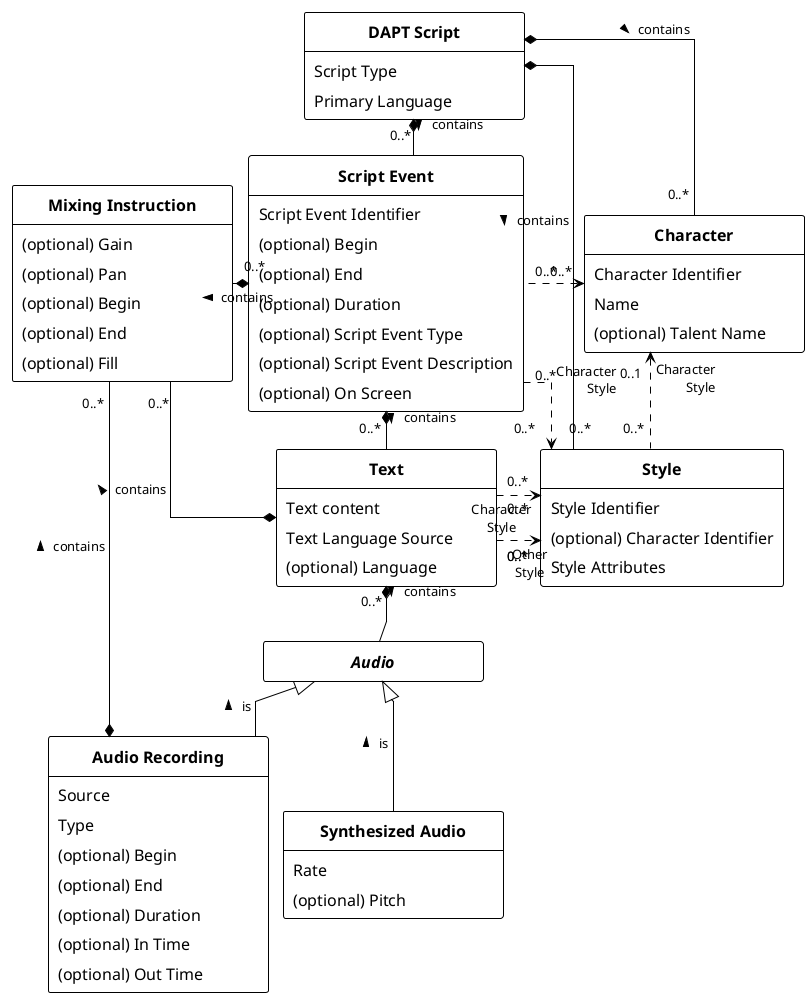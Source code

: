 @startuml class-diagram
!theme plain
!pragma ratio 1.3
skinparam groupInheritance 2
skinparam linetype ortho
skinparam DefaultFontName sans-serif
skinparam DefaultFontSize 16
skinparam ArrowFontSize 13
skinparam ArrowMessageAlignment direction
skinparam Padding 4
skinparam Nodesep 15
skinparam Ranksep 20
skinparam MinClassWidth 220

together {
    Class DAPTScript as "**DAPT Script**" [[#dapt-script]] {
        Script Type [[[#script-type]]]
        Primary Language [[[#primary-language]]]
    }

    Class ScriptEvent as "**Script Event**" [[#script-event]] {
        Script Event Identifier [[[#dfn-script-event-identifier]]]
        {field} (optional) Begin [[[#dfn-begin]]]
        {field} (optional) End [[[#dfn-end]]]
        {field} (optional) Duration [[[#dfn-duration]]]
        {field} (optional) Script Event Type [[[#dfn-script-event-type]]]
        {field} (optional) Script Event Description [[[#dfn-script-event-description]]]
        {field} (optional) On Screen [[[#on-screen]]]
    }

    Class Text as "**Text**" [[#text]] {
        Text content [[[#dfn-text]]]
        Text Language Source [[[#text-language-source]]]
        {field} (optional) Language
        ' {field} (optional) Inline Style Attributes
    }
}

Class Character as "**Character**" [[#character]] {
    Character Identifier [[[#dfn-character-identifier]]]
    Name [[[#dfn-character-name]]]
    {field} (optional) Talent Name [[[#dfn-character-talent-name]]]
}

Class Style as "**Style**" {
    Style Identifier
    {field} (optional) Character Identifier [[[#dfn-character-identifier]]]
    Style Attributes
}

together {
    abstract Class Audio as "**Audio**" [[#dfn-audio]] {
    }

    Class SynthesizedAudio as "**Synthesized Audio**" [[#dfn-synthesized-audio]] {
        Rate [[[#dfn-rate]]]
        {field} (optional) Pitch [[[#dfn-pitch]]]
    }

    Class AudioRecording as "**Audio Recording**" [[#dfn-audio-recording]] {
        Source [[[#dfn-source]]]
        Type [[[#dfn-type]]]
        {field} (optional) Begin [[[#dfn-begin]]]
        {field} (optional) End [[[#dfn-end]]]
        {field} (optional) Duration [[[#dfn-duration]]]
        {field} (optional) In Time [[[#dfn-in-time]]]
        {field} (optional) Out Time [[[#dfn-out-time]]]
    }

}

class MixingInstruction as "**Mixing Instruction**" [[#dfn-mixing-instruction]] {
    {field} (optional) Gain [[[#dfn-gain]]]
    {field} (optional) Pan [[[#dfn-pan]]]
    {field} (optional) Begin [[[#dfn-begin]]]
    {field} (optional) End [[[#dfn-end]]]
    {field} (optional) Fill [[[#dfn-fill]]]
}

' MixingInstruction -[hidden]r-AudioRecording


DAPTScript *-down- "0..*" ScriptEvent : contains >
DAPTScript *-right- "0..*" Character : contains >
DAPTScript *-right- "0..*" Style : contains >
Character "0..1" <.down. "0..*" Style [[#dfn-character-style]] : Character\rStyle
ScriptEvent "0..*" .right.> "0..*" Style [[#dfn-character-style]] : Character\rStyle
ScriptEvent *-left- "0..*" MixingInstruction : contains >
Text "0..*" .right.> "0..*" Style [[#dfn-character-style]] : Character\nStyle
Text "0..*" .right.> "0..*" Style : Other\nStyle
Text *-down- "0..*" Audio : contains >
Text *-left- "0..*" MixingInstruction : contains >
ScriptEvent *-down- "0..*" Text : contains >
ScriptEvent "0..*" .left.> "0..*" Character
AudioRecording *-left- "0..*" MixingInstruction : contains >
Audio <|-- SynthesizedAudio : is <
Audio <|-- AudioRecording : is <

SynthesizedAudio -[hidden]r- AudioRecording

' Hidden links to persuade the layout to look nicer
DAPTScript -[hidden]right- Style
Character -[hidden]down- Style
' MixingInstruction -[hidden]left- Text
' Text -[hidden]down- Audio
' AudioRecording -[hidden]right- SynthesizedAudio

hide empty members
hide circle
@enduml